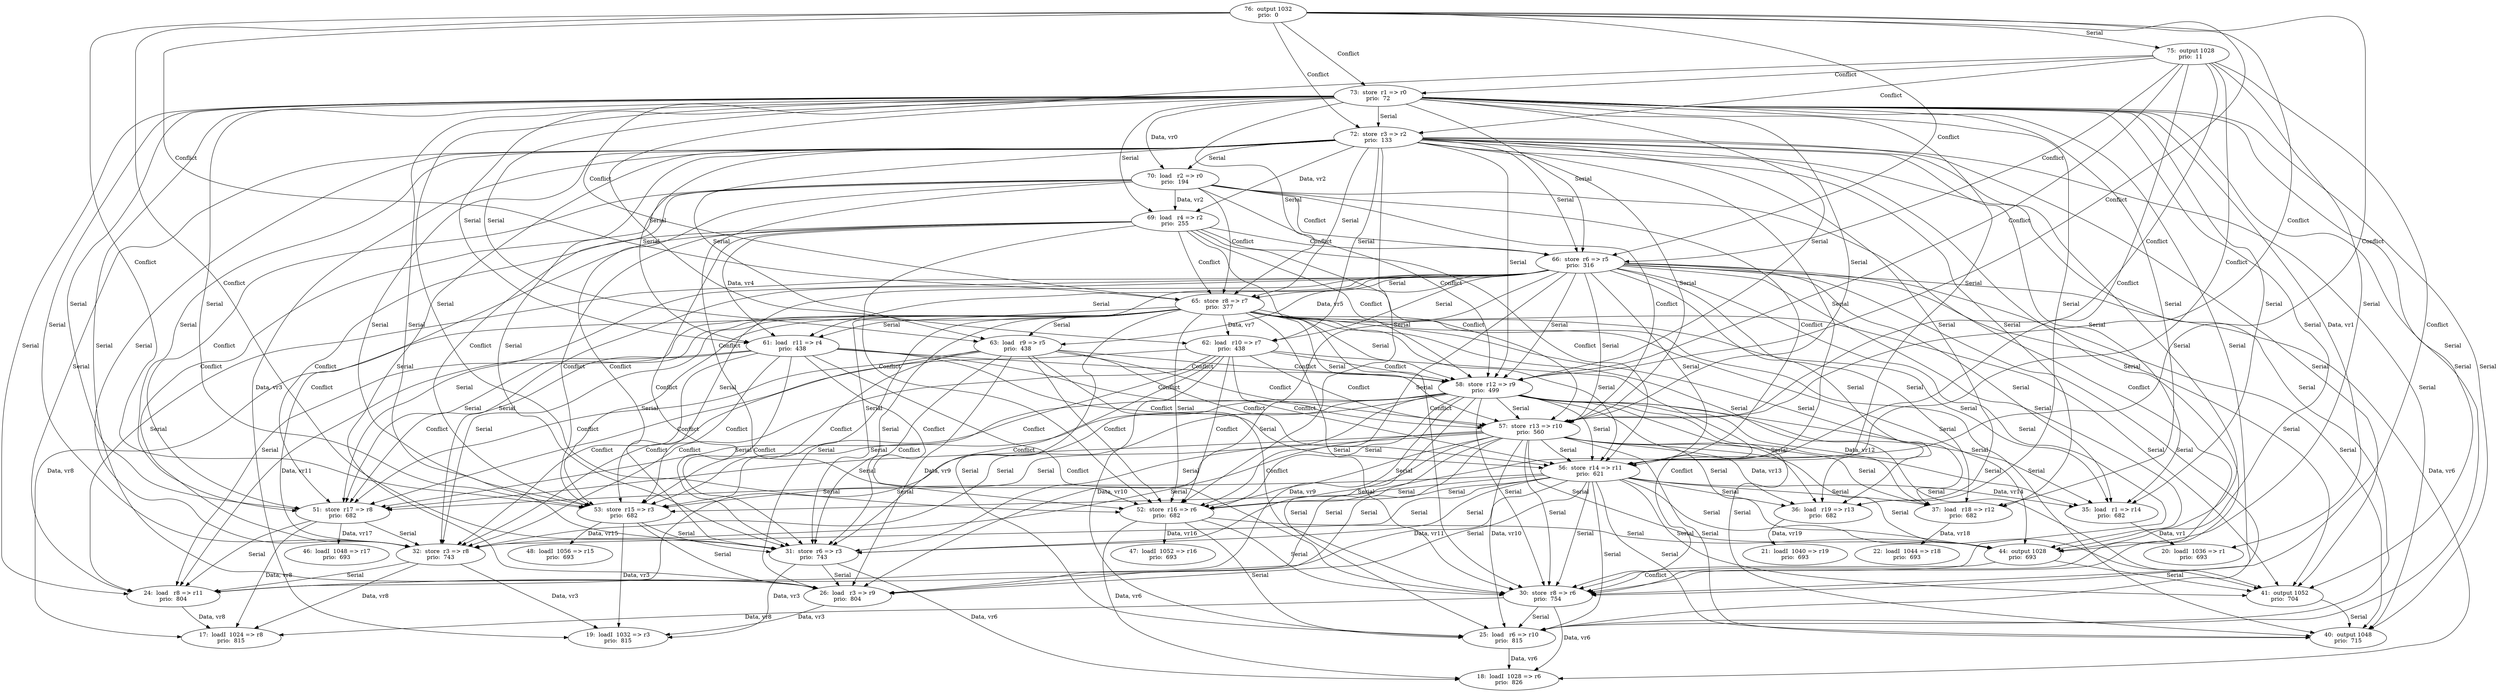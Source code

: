 digraph DG {
  17 [label="17:  loadI  1024 => r8
prio:  815"];
  18 [label="18:  loadI  1028 => r6
prio:  826"];
  19 [label="19:  loadI  1032 => r3
prio:  815"];
  20 [label="20:  loadI  1036 => r1
prio:  693"];
  21 [label="21:  loadI  1040 => r19
prio:  693"];
  22 [label="22:  loadI  1044 => r18
prio:  693"];
  24 [label="24:  load   r8 => r11
prio:  804"];
  25 [label="25:  load   r6 => r10
prio:  815"];
  26 [label="26:  load   r3 => r9
prio:  804"];
  30 [label="30:  store  r8 => r6
prio:  754"];
  31 [label="31:  store  r6 => r3
prio:  743"];
  32 [label="32:  store  r3 => r8
prio:  743"];
  35 [label="35:  load   r1 => r14
prio:  682"];
  36 [label="36:  load   r19 => r13
prio:  682"];
  37 [label="37:  load   r18 => r12
prio:  682"];
  40 [label="40:  output 1048
prio:  715"];
  41 [label="41:  output 1052
prio:  704"];
  44 [label="44:  output 1028
prio:  693"];
  46 [label="46:  loadI  1048 => r17
prio:  693"];
  47 [label="47:  loadI  1052 => r16
prio:  693"];
  48 [label="48:  loadI  1056 => r15
prio:  693"];
  51 [label="51:  store  r17 => r8
prio:  682"];
  52 [label="52:  store  r16 => r6
prio:  682"];
  53 [label="53:  store  r15 => r3
prio:  682"];
  56 [label="56:  store  r14 => r11
prio:  621"];
  57 [label="57:  store  r13 => r10
prio:  560"];
  58 [label="58:  store  r12 => r9
prio:  499"];
  61 [label="61:  load   r11 => r4
prio:  438"];
  62 [label="62:  load   r10 => r7
prio:  438"];
  63 [label="63:  load   r9 => r5
prio:  438"];
  65 [label="65:  store  r8 => r7
prio:  377"];
  66 [label="66:  store  r6 => r5
prio:  316"];
  69 [label="69:  load   r4 => r2
prio:  255"];
  70 [label="70:  load   r2 => r0
prio:  194"];
  72 [label="72:  store  r3 => r2
prio:  133"];
  73 [label="73:  store  r1 => r0
prio:  72"];
  75 [label="75:  output 1028
prio:  11"];
  76 [label="76:  output 1032
prio:  0"];
  24 -> 17 [ label=" Data, vr8"];
  25 -> 18 [ label=" Data, vr6"];
  26 -> 19 [ label=" Data, vr3"];
  30 -> 17 [ label=" Data, vr8"];
  30 -> 18 [ label=" Data, vr6"];
  30 -> 25[ label=" Serial "];
  31 -> 18 [ label=" Data, vr6"];
  31 -> 19 [ label=" Data, vr3"];
  31 -> 26[ label=" Serial "];
  32 -> 19 [ label=" Data, vr3"];
  32 -> 17 [ label=" Data, vr8"];
  32 -> 24[ label=" Serial "];
  35 -> 20 [ label=" Data, vr1"];
  36 -> 21 [ label=" Data, vr19"];
  37 -> 22 [ label=" Data, vr18"];
  41 -> 40[ label=" Serial "];
  44 -> 41[ label=" Serial "];
  44 -> 30 [ label=" Conflict "];
  51 -> 46 [ label=" Data, vr17"];
  51 -> 17 [ label=" Data, vr8"];
  51 -> 32[ label=" Serial "];
  51 -> 24[ label=" Serial "];
  52 -> 47 [ label=" Data, vr16"];
  52 -> 18 [ label=" Data, vr6"];
  52 -> 25[ label=" Serial "];
  52 -> 44[ label=" Serial "];
  52 -> 30[ label=" Serial "];
  53 -> 48 [ label=" Data, vr15"];
  53 -> 19 [ label=" Data, vr3"];
  53 -> 26[ label=" Serial "];
  53 -> 31[ label=" Serial "];
  56 -> 35 [ label=" Data, vr14"];
  56 -> 24 [ label=" Data, vr11"];
  56 -> 53[ label=" Serial "];
  56 -> 25[ label=" Serial "];
  56 -> 26[ label=" Serial "];
  56 -> 36[ label=" Serial "];
  56 -> 37[ label=" Serial "];
  56 -> 40[ label=" Serial "];
  56 -> 41[ label=" Serial "];
  56 -> 44[ label=" Serial "];
  56 -> 52[ label=" Serial "];
  56 -> 51[ label=" Serial "];
  56 -> 32[ label=" Serial "];
  56 -> 31[ label=" Serial "];
  56 -> 30[ label=" Serial "];
  57 -> 36 [ label=" Data, vr13"];
  57 -> 25 [ label=" Data, vr10"];
  57 -> 56[ label=" Serial "];
  57 -> 24[ label=" Serial "];
  57 -> 26[ label=" Serial "];
  57 -> 35[ label=" Serial "];
  57 -> 37[ label=" Serial "];
  57 -> 40[ label=" Serial "];
  57 -> 41[ label=" Serial "];
  57 -> 44[ label=" Serial "];
  57 -> 53[ label=" Serial "];
  57 -> 52[ label=" Serial "];
  57 -> 51[ label=" Serial "];
  57 -> 32[ label=" Serial "];
  57 -> 31[ label=" Serial "];
  57 -> 30[ label=" Serial "];
  58 -> 37 [ label=" Data, vr12"];
  58 -> 26 [ label=" Data, vr9"];
  58 -> 57[ label=" Serial "];
  58 -> 24[ label=" Serial "];
  58 -> 25[ label=" Serial "];
  58 -> 35[ label=" Serial "];
  58 -> 36[ label=" Serial "];
  58 -> 40[ label=" Serial "];
  58 -> 41[ label=" Serial "];
  58 -> 44[ label=" Serial "];
  58 -> 56[ label=" Serial "];
  58 -> 53[ label=" Serial "];
  58 -> 52[ label=" Serial "];
  58 -> 51[ label=" Serial "];
  58 -> 32[ label=" Serial "];
  58 -> 31[ label=" Serial "];
  58 -> 30[ label=" Serial "];
  61 -> 24 [ label=" Data, vr11"];
  61 -> 58 [ label=" Conflict "];
  61 -> 57 [ label=" Conflict "];
  61 -> 56 [ label=" Conflict "];
  61 -> 53 [ label=" Conflict "];
  61 -> 52 [ label=" Conflict "];
  61 -> 51 [ label=" Conflict "];
  61 -> 32 [ label=" Conflict "];
  61 -> 31 [ label=" Conflict "];
  61 -> 30 [ label=" Conflict "];
  62 -> 25 [ label=" Data, vr10"];
  62 -> 58 [ label=" Conflict "];
  62 -> 57 [ label=" Conflict "];
  62 -> 56 [ label=" Conflict "];
  62 -> 53 [ label=" Conflict "];
  62 -> 52 [ label=" Conflict "];
  62 -> 51 [ label=" Conflict "];
  62 -> 32 [ label=" Conflict "];
  62 -> 31 [ label=" Conflict "];
  62 -> 30 [ label=" Conflict "];
  63 -> 26 [ label=" Data, vr9"];
  63 -> 58 [ label=" Conflict "];
  63 -> 57 [ label=" Conflict "];
  63 -> 56 [ label=" Conflict "];
  63 -> 53 [ label=" Conflict "];
  63 -> 52 [ label=" Conflict "];
  63 -> 51 [ label=" Conflict "];
  63 -> 32 [ label=" Conflict "];
  63 -> 31 [ label=" Conflict "];
  63 -> 30 [ label=" Conflict "];
  65 -> 17 [ label=" Data, vr8"];
  65 -> 62 [ label=" Data, vr7"];
  65 -> 58[ label=" Serial "];
  65 -> 24[ label=" Serial "];
  65 -> 25[ label=" Serial "];
  65 -> 26[ label=" Serial "];
  65 -> 35[ label=" Serial "];
  65 -> 36[ label=" Serial "];
  65 -> 37[ label=" Serial "];
  65 -> 40[ label=" Serial "];
  65 -> 41[ label=" Serial "];
  65 -> 44[ label=" Serial "];
  65 -> 61[ label=" Serial "];
  65 -> 63[ label=" Serial "];
  65 -> 57[ label=" Serial "];
  65 -> 56[ label=" Serial "];
  65 -> 53[ label=" Serial "];
  65 -> 52[ label=" Serial "];
  65 -> 51[ label=" Serial "];
  65 -> 32[ label=" Serial "];
  65 -> 31[ label=" Serial "];
  65 -> 30[ label=" Serial "];
  66 -> 18 [ label=" Data, vr6"];
  66 -> 63 [ label=" Data, vr5"];
  66 -> 65[ label=" Serial "];
  66 -> 24[ label=" Serial "];
  66 -> 25[ label=" Serial "];
  66 -> 26[ label=" Serial "];
  66 -> 35[ label=" Serial "];
  66 -> 36[ label=" Serial "];
  66 -> 37[ label=" Serial "];
  66 -> 40[ label=" Serial "];
  66 -> 41[ label=" Serial "];
  66 -> 44[ label=" Serial "];
  66 -> 61[ label=" Serial "];
  66 -> 62[ label=" Serial "];
  66 -> 58[ label=" Serial "];
  66 -> 57[ label=" Serial "];
  66 -> 56[ label=" Serial "];
  66 -> 53[ label=" Serial "];
  66 -> 52[ label=" Serial "];
  66 -> 51[ label=" Serial "];
  66 -> 32[ label=" Serial "];
  66 -> 31[ label=" Serial "];
  66 -> 30[ label=" Serial "];
  69 -> 61 [ label=" Data, vr4"];
  69 -> 66 [ label=" Conflict "];
  69 -> 65 [ label=" Conflict "];
  69 -> 58 [ label=" Conflict "];
  69 -> 57 [ label=" Conflict "];
  69 -> 56 [ label=" Conflict "];
  69 -> 53 [ label=" Conflict "];
  69 -> 52 [ label=" Conflict "];
  69 -> 51 [ label=" Conflict "];
  69 -> 32 [ label=" Conflict "];
  69 -> 31 [ label=" Conflict "];
  69 -> 30 [ label=" Conflict "];
  70 -> 69 [ label=" Data, vr2"];
  70 -> 66 [ label=" Conflict "];
  70 -> 65 [ label=" Conflict "];
  70 -> 58 [ label=" Conflict "];
  70 -> 57 [ label=" Conflict "];
  70 -> 56 [ label=" Conflict "];
  70 -> 53 [ label=" Conflict "];
  70 -> 52 [ label=" Conflict "];
  70 -> 51 [ label=" Conflict "];
  70 -> 32 [ label=" Conflict "];
  70 -> 31 [ label=" Conflict "];
  70 -> 30 [ label=" Conflict "];
  72 -> 19 [ label=" Data, vr3"];
  72 -> 69 [ label=" Data, vr2"];
  72 -> 66[ label=" Serial "];
  72 -> 24[ label=" Serial "];
  72 -> 25[ label=" Serial "];
  72 -> 26[ label=" Serial "];
  72 -> 35[ label=" Serial "];
  72 -> 36[ label=" Serial "];
  72 -> 37[ label=" Serial "];
  72 -> 40[ label=" Serial "];
  72 -> 41[ label=" Serial "];
  72 -> 44[ label=" Serial "];
  72 -> 61[ label=" Serial "];
  72 -> 62[ label=" Serial "];
  72 -> 63[ label=" Serial "];
  72 -> 70[ label=" Serial "];
  72 -> 65[ label=" Serial "];
  72 -> 58[ label=" Serial "];
  72 -> 57[ label=" Serial "];
  72 -> 56[ label=" Serial "];
  72 -> 53[ label=" Serial "];
  72 -> 52[ label=" Serial "];
  72 -> 51[ label=" Serial "];
  72 -> 32[ label=" Serial "];
  72 -> 31[ label=" Serial "];
  72 -> 30[ label=" Serial "];
  73 -> 20 [ label=" Data, vr1"];
  73 -> 70 [ label=" Data, vr0"];
  73 -> 72[ label=" Serial "];
  73 -> 24[ label=" Serial "];
  73 -> 25[ label=" Serial "];
  73 -> 26[ label=" Serial "];
  73 -> 35[ label=" Serial "];
  73 -> 36[ label=" Serial "];
  73 -> 37[ label=" Serial "];
  73 -> 40[ label=" Serial "];
  73 -> 41[ label=" Serial "];
  73 -> 44[ label=" Serial "];
  73 -> 61[ label=" Serial "];
  73 -> 62[ label=" Serial "];
  73 -> 63[ label=" Serial "];
  73 -> 69[ label=" Serial "];
  73 -> 66[ label=" Serial "];
  73 -> 65[ label=" Serial "];
  73 -> 58[ label=" Serial "];
  73 -> 57[ label=" Serial "];
  73 -> 56[ label=" Serial "];
  73 -> 53[ label=" Serial "];
  73 -> 52[ label=" Serial "];
  73 -> 51[ label=" Serial "];
  73 -> 32[ label=" Serial "];
  73 -> 31[ label=" Serial "];
  73 -> 30[ label=" Serial "];
  75 -> 44[ label=" Serial "];
  75 -> 73 [ label=" Conflict "];
  75 -> 72 [ label=" Conflict "];
  75 -> 66 [ label=" Conflict "];
  75 -> 65 [ label=" Conflict "];
  75 -> 58 [ label=" Conflict "];
  75 -> 57 [ label=" Conflict "];
  75 -> 56 [ label=" Conflict "];
  75 -> 52 [ label=" Conflict "];
  75 -> 30 [ label=" Conflict "];
  76 -> 75[ label=" Serial "];
  76 -> 73 [ label=" Conflict "];
  76 -> 72 [ label=" Conflict "];
  76 -> 66 [ label=" Conflict "];
  76 -> 65 [ label=" Conflict "];
  76 -> 58 [ label=" Conflict "];
  76 -> 57 [ label=" Conflict "];
  76 -> 56 [ label=" Conflict "];
  76 -> 53 [ label=" Conflict "];
  76 -> 31 [ label=" Conflict "];
}
